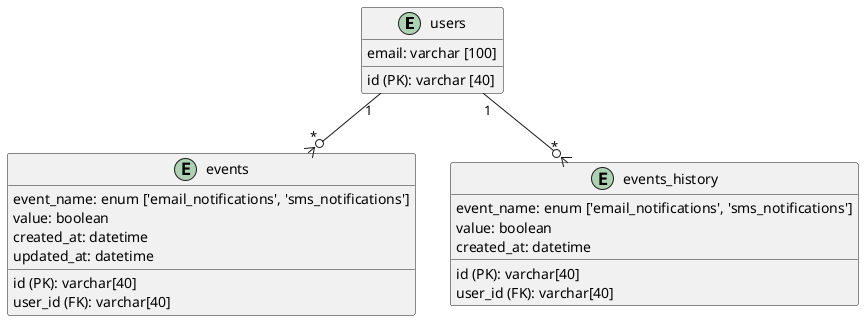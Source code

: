 @startuml

entity users {
    id (PK): varchar [40]
    email: varchar [100]
}

entity events {
  id (PK): varchar[40]
  user_id (FK): varchar[40]
  event_name: enum ['email_notifications', 'sms_notifications']
  value: boolean
  created_at: datetime
  updated_at: datetime
}

entity events_history {
  id (PK): varchar[40]
  user_id (FK): varchar[40]
  event_name: enum ['email_notifications', 'sms_notifications']
  value: boolean
  created_at: datetime
}

users "1"--o{"*" events 
users "1"--o{"*" events_history
@enduml